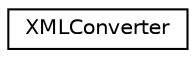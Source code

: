 digraph "Graphical Class Hierarchy"
{
 // LATEX_PDF_SIZE
  edge [fontname="Helvetica",fontsize="10",labelfontname="Helvetica",labelfontsize="10"];
  node [fontname="Helvetica",fontsize="10",shape=record];
  rankdir="LR";
  Node0 [label="XMLConverter",height=0.2,width=0.4,color="black", fillcolor="white", style="filled",URL="$classXMLConverter.html",tooltip=" "];
}
